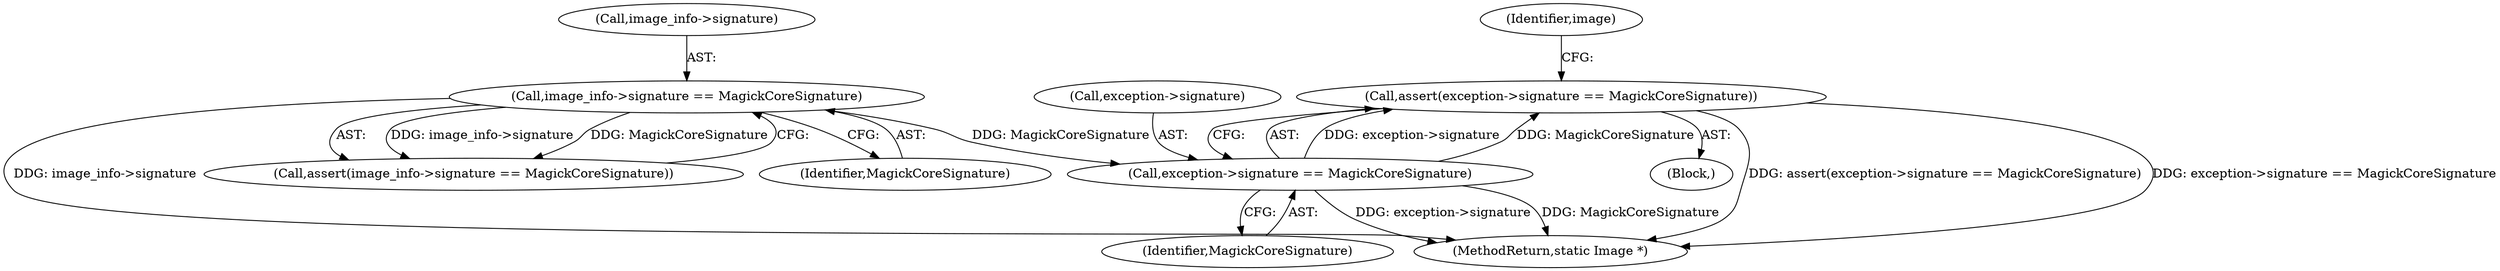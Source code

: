 digraph "0_ImageMagick_7afcf9f71043df15508e46f079387bd4689a738d@API" {
"1000166" [label="(Call,assert(exception->signature == MagickCoreSignature))"];
"1000167" [label="(Call,exception->signature == MagickCoreSignature)"];
"1000140" [label="(Call,image_info->signature == MagickCoreSignature)"];
"1000141" [label="(Call,image_info->signature)"];
"1000171" [label="(Identifier,MagickCoreSignature)"];
"1000117" [label="(Block,)"];
"1000166" [label="(Call,assert(exception->signature == MagickCoreSignature))"];
"1000140" [label="(Call,image_info->signature == MagickCoreSignature)"];
"1002034" [label="(MethodReturn,static Image *)"];
"1000168" [label="(Call,exception->signature)"];
"1000139" [label="(Call,assert(image_info->signature == MagickCoreSignature))"];
"1000173" [label="(Identifier,image)"];
"1000167" [label="(Call,exception->signature == MagickCoreSignature)"];
"1000144" [label="(Identifier,MagickCoreSignature)"];
"1000166" -> "1000117"  [label="AST: "];
"1000166" -> "1000167"  [label="CFG: "];
"1000167" -> "1000166"  [label="AST: "];
"1000173" -> "1000166"  [label="CFG: "];
"1000166" -> "1002034"  [label="DDG: assert(exception->signature == MagickCoreSignature)"];
"1000166" -> "1002034"  [label="DDG: exception->signature == MagickCoreSignature"];
"1000167" -> "1000166"  [label="DDG: exception->signature"];
"1000167" -> "1000166"  [label="DDG: MagickCoreSignature"];
"1000167" -> "1000171"  [label="CFG: "];
"1000168" -> "1000167"  [label="AST: "];
"1000171" -> "1000167"  [label="AST: "];
"1000167" -> "1002034"  [label="DDG: exception->signature"];
"1000167" -> "1002034"  [label="DDG: MagickCoreSignature"];
"1000140" -> "1000167"  [label="DDG: MagickCoreSignature"];
"1000140" -> "1000139"  [label="AST: "];
"1000140" -> "1000144"  [label="CFG: "];
"1000141" -> "1000140"  [label="AST: "];
"1000144" -> "1000140"  [label="AST: "];
"1000139" -> "1000140"  [label="CFG: "];
"1000140" -> "1002034"  [label="DDG: image_info->signature"];
"1000140" -> "1000139"  [label="DDG: image_info->signature"];
"1000140" -> "1000139"  [label="DDG: MagickCoreSignature"];
}
